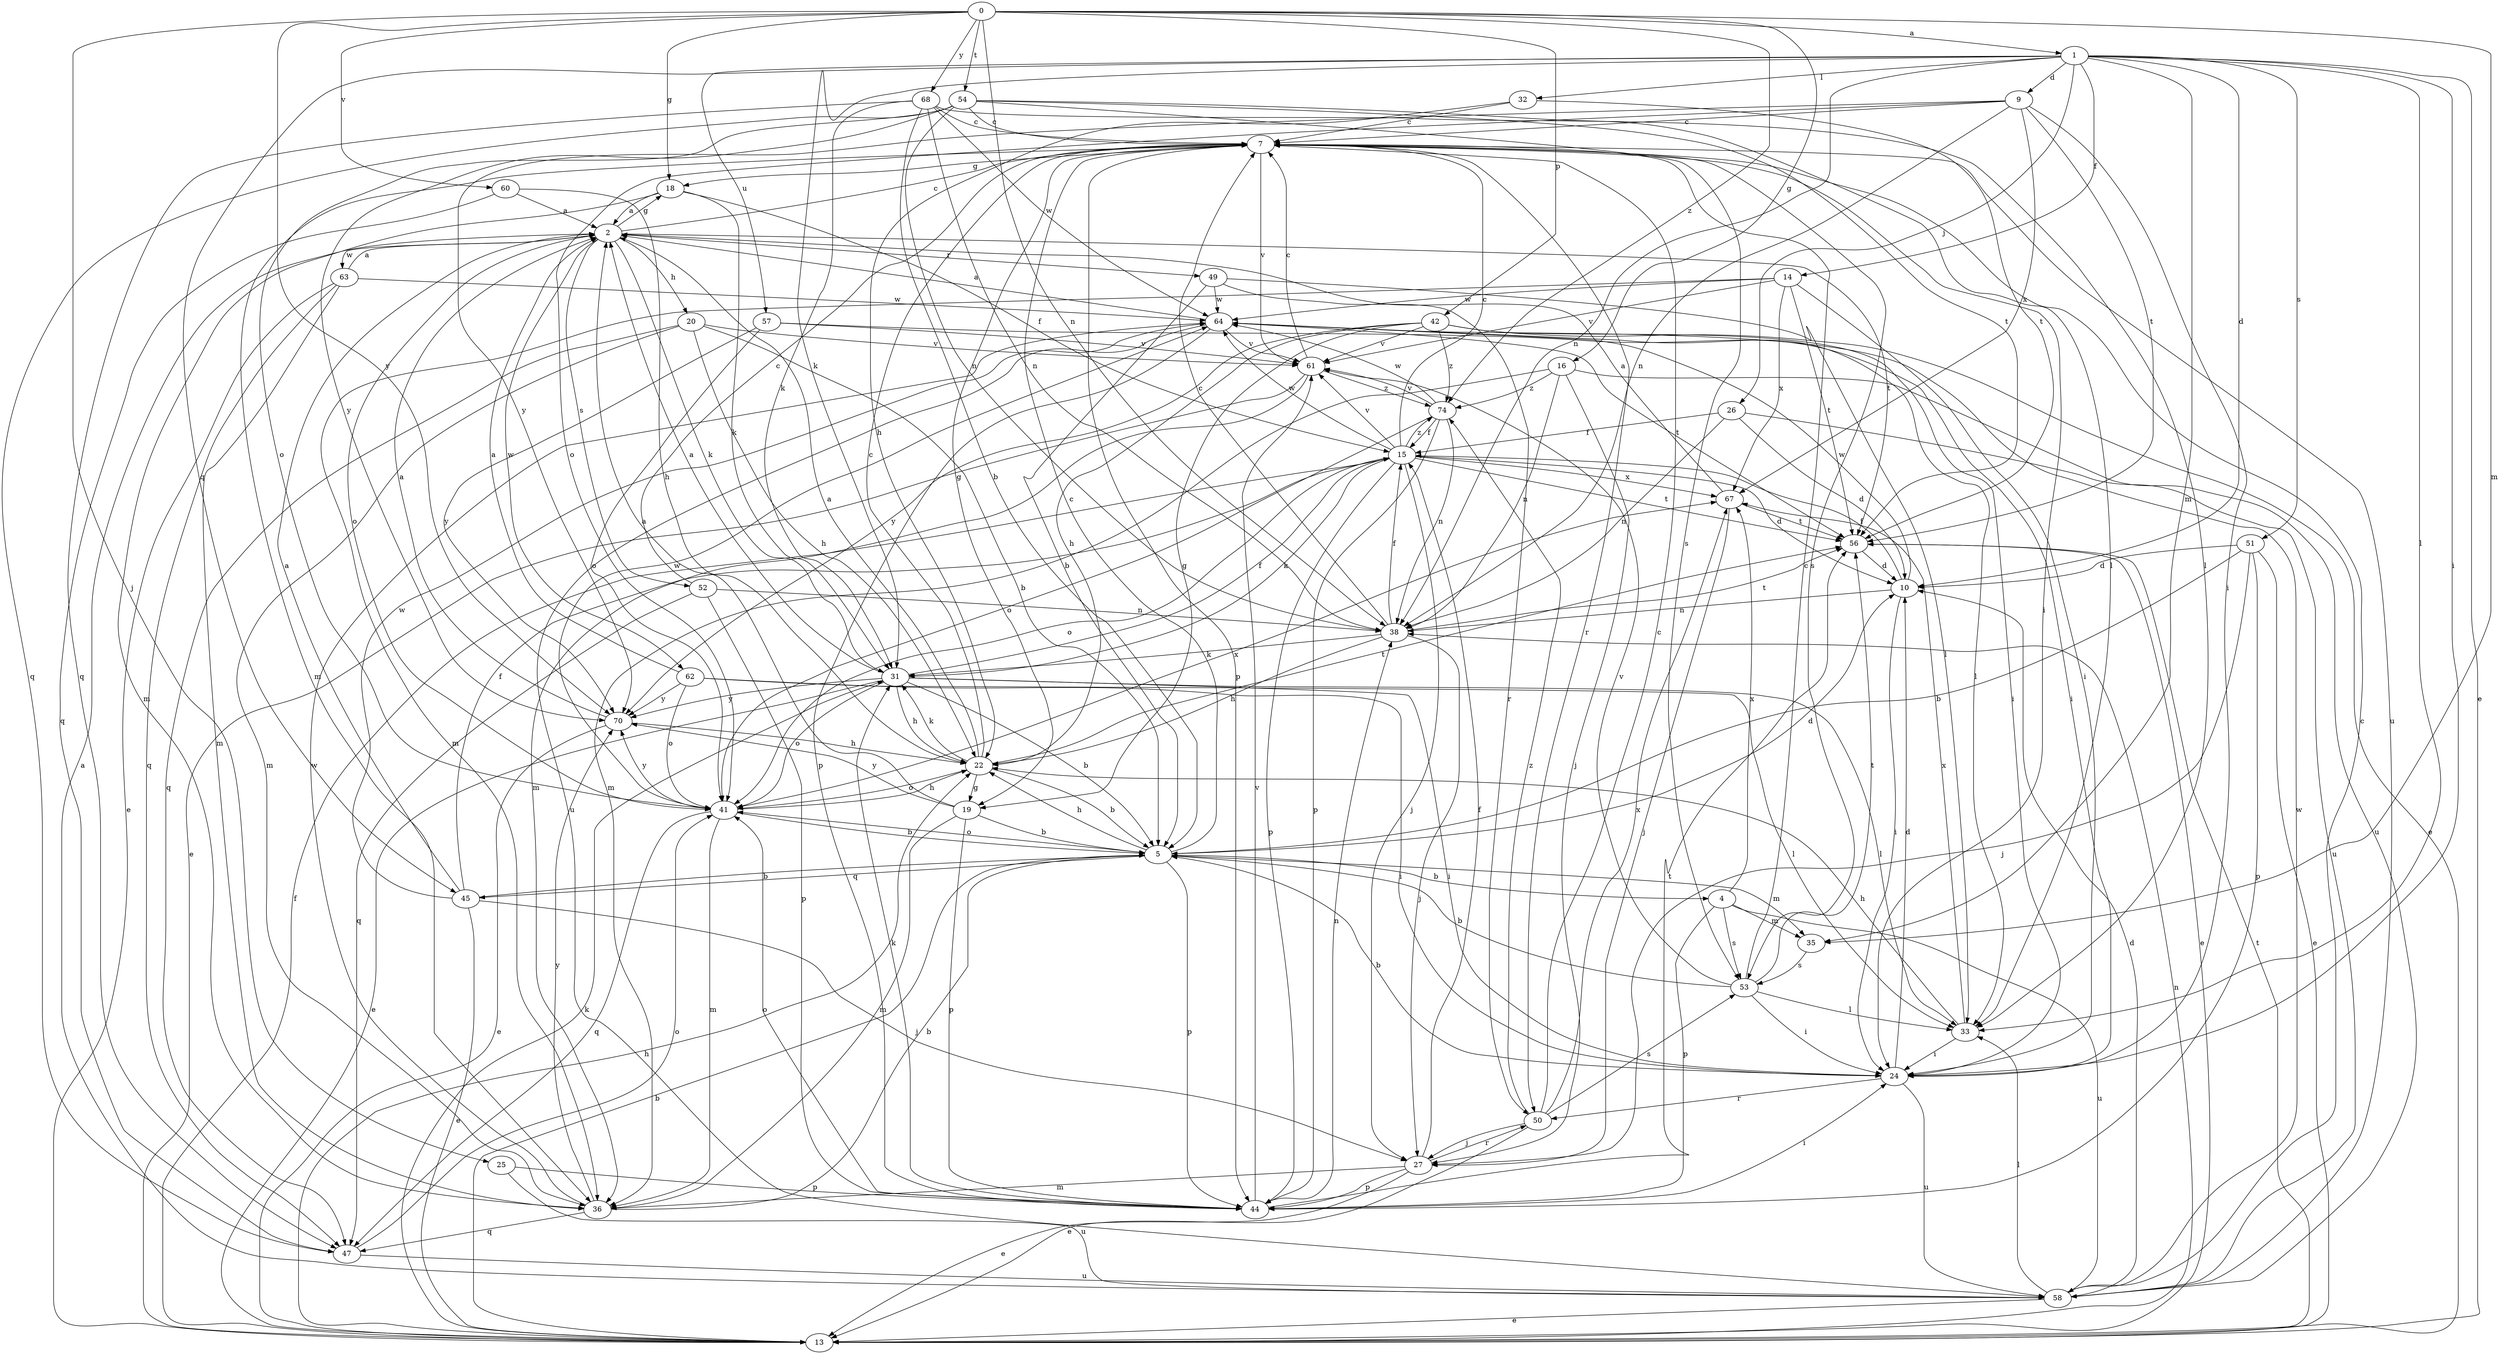 strict digraph  {
0;
1;
2;
4;
5;
7;
9;
10;
13;
14;
15;
16;
18;
19;
20;
22;
24;
25;
26;
27;
31;
32;
33;
35;
36;
38;
41;
42;
44;
45;
47;
49;
50;
51;
52;
53;
54;
56;
57;
58;
60;
61;
62;
63;
64;
67;
68;
70;
74;
0 -> 1  [label=a];
0 -> 16  [label=g];
0 -> 18  [label=g];
0 -> 25  [label=j];
0 -> 35  [label=m];
0 -> 38  [label=n];
0 -> 42  [label=p];
0 -> 54  [label=t];
0 -> 60  [label=v];
0 -> 68  [label=y];
0 -> 70  [label=y];
0 -> 74  [label=z];
1 -> 9  [label=d];
1 -> 10  [label=d];
1 -> 13  [label=e];
1 -> 14  [label=f];
1 -> 24  [label=i];
1 -> 26  [label=j];
1 -> 31  [label=k];
1 -> 32  [label=l];
1 -> 33  [label=l];
1 -> 35  [label=m];
1 -> 38  [label=n];
1 -> 45  [label=q];
1 -> 51  [label=s];
1 -> 57  [label=u];
2 -> 7  [label=c];
2 -> 18  [label=g];
2 -> 20  [label=h];
2 -> 31  [label=k];
2 -> 41  [label=o];
2 -> 49  [label=r];
2 -> 52  [label=s];
2 -> 56  [label=t];
2 -> 62  [label=w];
2 -> 63  [label=w];
4 -> 35  [label=m];
4 -> 44  [label=p];
4 -> 53  [label=s];
4 -> 58  [label=u];
4 -> 67  [label=x];
5 -> 4  [label=b];
5 -> 7  [label=c];
5 -> 10  [label=d];
5 -> 22  [label=h];
5 -> 35  [label=m];
5 -> 41  [label=o];
5 -> 44  [label=p];
5 -> 45  [label=q];
7 -> 18  [label=g];
7 -> 19  [label=g];
7 -> 24  [label=i];
7 -> 36  [label=m];
7 -> 44  [label=p];
7 -> 50  [label=r];
7 -> 53  [label=s];
7 -> 58  [label=u];
7 -> 61  [label=v];
9 -> 7  [label=c];
9 -> 24  [label=i];
9 -> 38  [label=n];
9 -> 41  [label=o];
9 -> 56  [label=t];
9 -> 67  [label=x];
9 -> 70  [label=y];
10 -> 15  [label=f];
10 -> 24  [label=i];
10 -> 38  [label=n];
10 -> 64  [label=w];
13 -> 5  [label=b];
13 -> 15  [label=f];
13 -> 22  [label=h];
13 -> 31  [label=k];
13 -> 38  [label=n];
13 -> 56  [label=t];
14 -> 24  [label=i];
14 -> 36  [label=m];
14 -> 56  [label=t];
14 -> 61  [label=v];
14 -> 64  [label=w];
14 -> 67  [label=x];
15 -> 7  [label=c];
15 -> 10  [label=d];
15 -> 27  [label=j];
15 -> 31  [label=k];
15 -> 41  [label=o];
15 -> 44  [label=p];
15 -> 56  [label=t];
15 -> 61  [label=v];
15 -> 64  [label=w];
15 -> 67  [label=x];
15 -> 74  [label=z];
16 -> 27  [label=j];
16 -> 36  [label=m];
16 -> 38  [label=n];
16 -> 58  [label=u];
16 -> 74  [label=z];
18 -> 2  [label=a];
18 -> 15  [label=f];
18 -> 31  [label=k];
18 -> 36  [label=m];
19 -> 2  [label=a];
19 -> 5  [label=b];
19 -> 36  [label=m];
19 -> 44  [label=p];
19 -> 70  [label=y];
20 -> 5  [label=b];
20 -> 22  [label=h];
20 -> 36  [label=m];
20 -> 47  [label=q];
20 -> 61  [label=v];
22 -> 2  [label=a];
22 -> 5  [label=b];
22 -> 7  [label=c];
22 -> 19  [label=g];
22 -> 31  [label=k];
22 -> 41  [label=o];
22 -> 56  [label=t];
24 -> 5  [label=b];
24 -> 10  [label=d];
24 -> 50  [label=r];
24 -> 58  [label=u];
25 -> 44  [label=p];
25 -> 58  [label=u];
26 -> 10  [label=d];
26 -> 15  [label=f];
26 -> 38  [label=n];
26 -> 58  [label=u];
27 -> 13  [label=e];
27 -> 15  [label=f];
27 -> 36  [label=m];
27 -> 44  [label=p];
27 -> 50  [label=r];
31 -> 2  [label=a];
31 -> 5  [label=b];
31 -> 13  [label=e];
31 -> 15  [label=f];
31 -> 22  [label=h];
31 -> 24  [label=i];
31 -> 33  [label=l];
31 -> 41  [label=o];
31 -> 70  [label=y];
32 -> 7  [label=c];
32 -> 22  [label=h];
32 -> 56  [label=t];
33 -> 22  [label=h];
33 -> 24  [label=i];
33 -> 67  [label=x];
35 -> 53  [label=s];
36 -> 5  [label=b];
36 -> 47  [label=q];
36 -> 64  [label=w];
36 -> 70  [label=y];
38 -> 7  [label=c];
38 -> 15  [label=f];
38 -> 22  [label=h];
38 -> 27  [label=j];
38 -> 31  [label=k];
38 -> 56  [label=t];
41 -> 5  [label=b];
41 -> 22  [label=h];
41 -> 36  [label=m];
41 -> 47  [label=q];
41 -> 64  [label=w];
41 -> 67  [label=x];
41 -> 70  [label=y];
42 -> 13  [label=e];
42 -> 19  [label=g];
42 -> 22  [label=h];
42 -> 24  [label=i];
42 -> 61  [label=v];
42 -> 70  [label=y];
42 -> 74  [label=z];
44 -> 24  [label=i];
44 -> 31  [label=k];
44 -> 38  [label=n];
44 -> 41  [label=o];
44 -> 56  [label=t];
44 -> 61  [label=v];
45 -> 2  [label=a];
45 -> 5  [label=b];
45 -> 13  [label=e];
45 -> 15  [label=f];
45 -> 27  [label=j];
45 -> 64  [label=w];
47 -> 41  [label=o];
47 -> 58  [label=u];
49 -> 5  [label=b];
49 -> 33  [label=l];
49 -> 50  [label=r];
49 -> 64  [label=w];
50 -> 7  [label=c];
50 -> 13  [label=e];
50 -> 27  [label=j];
50 -> 53  [label=s];
50 -> 67  [label=x];
50 -> 74  [label=z];
51 -> 5  [label=b];
51 -> 10  [label=d];
51 -> 13  [label=e];
51 -> 27  [label=j];
51 -> 44  [label=p];
52 -> 7  [label=c];
52 -> 38  [label=n];
52 -> 44  [label=p];
52 -> 47  [label=q];
53 -> 5  [label=b];
53 -> 7  [label=c];
53 -> 24  [label=i];
53 -> 33  [label=l];
53 -> 56  [label=t];
53 -> 61  [label=v];
54 -> 7  [label=c];
54 -> 33  [label=l];
54 -> 38  [label=n];
54 -> 41  [label=o];
54 -> 47  [label=q];
54 -> 53  [label=s];
54 -> 56  [label=t];
54 -> 70  [label=y];
56 -> 10  [label=d];
56 -> 13  [label=e];
57 -> 24  [label=i];
57 -> 41  [label=o];
57 -> 61  [label=v];
57 -> 70  [label=y];
58 -> 2  [label=a];
58 -> 7  [label=c];
58 -> 10  [label=d];
58 -> 13  [label=e];
58 -> 33  [label=l];
58 -> 64  [label=w];
60 -> 2  [label=a];
60 -> 22  [label=h];
60 -> 47  [label=q];
61 -> 7  [label=c];
61 -> 13  [label=e];
61 -> 36  [label=m];
61 -> 74  [label=z];
62 -> 2  [label=a];
62 -> 24  [label=i];
62 -> 33  [label=l];
62 -> 41  [label=o];
62 -> 70  [label=y];
63 -> 2  [label=a];
63 -> 13  [label=e];
63 -> 36  [label=m];
63 -> 47  [label=q];
63 -> 64  [label=w];
64 -> 2  [label=a];
64 -> 33  [label=l];
64 -> 44  [label=p];
64 -> 56  [label=t];
64 -> 58  [label=u];
64 -> 61  [label=v];
67 -> 2  [label=a];
67 -> 27  [label=j];
67 -> 56  [label=t];
68 -> 5  [label=b];
68 -> 7  [label=c];
68 -> 31  [label=k];
68 -> 33  [label=l];
68 -> 38  [label=n];
68 -> 47  [label=q];
68 -> 64  [label=w];
70 -> 2  [label=a];
70 -> 13  [label=e];
70 -> 22  [label=h];
74 -> 15  [label=f];
74 -> 38  [label=n];
74 -> 41  [label=o];
74 -> 44  [label=p];
74 -> 61  [label=v];
74 -> 64  [label=w];
}
